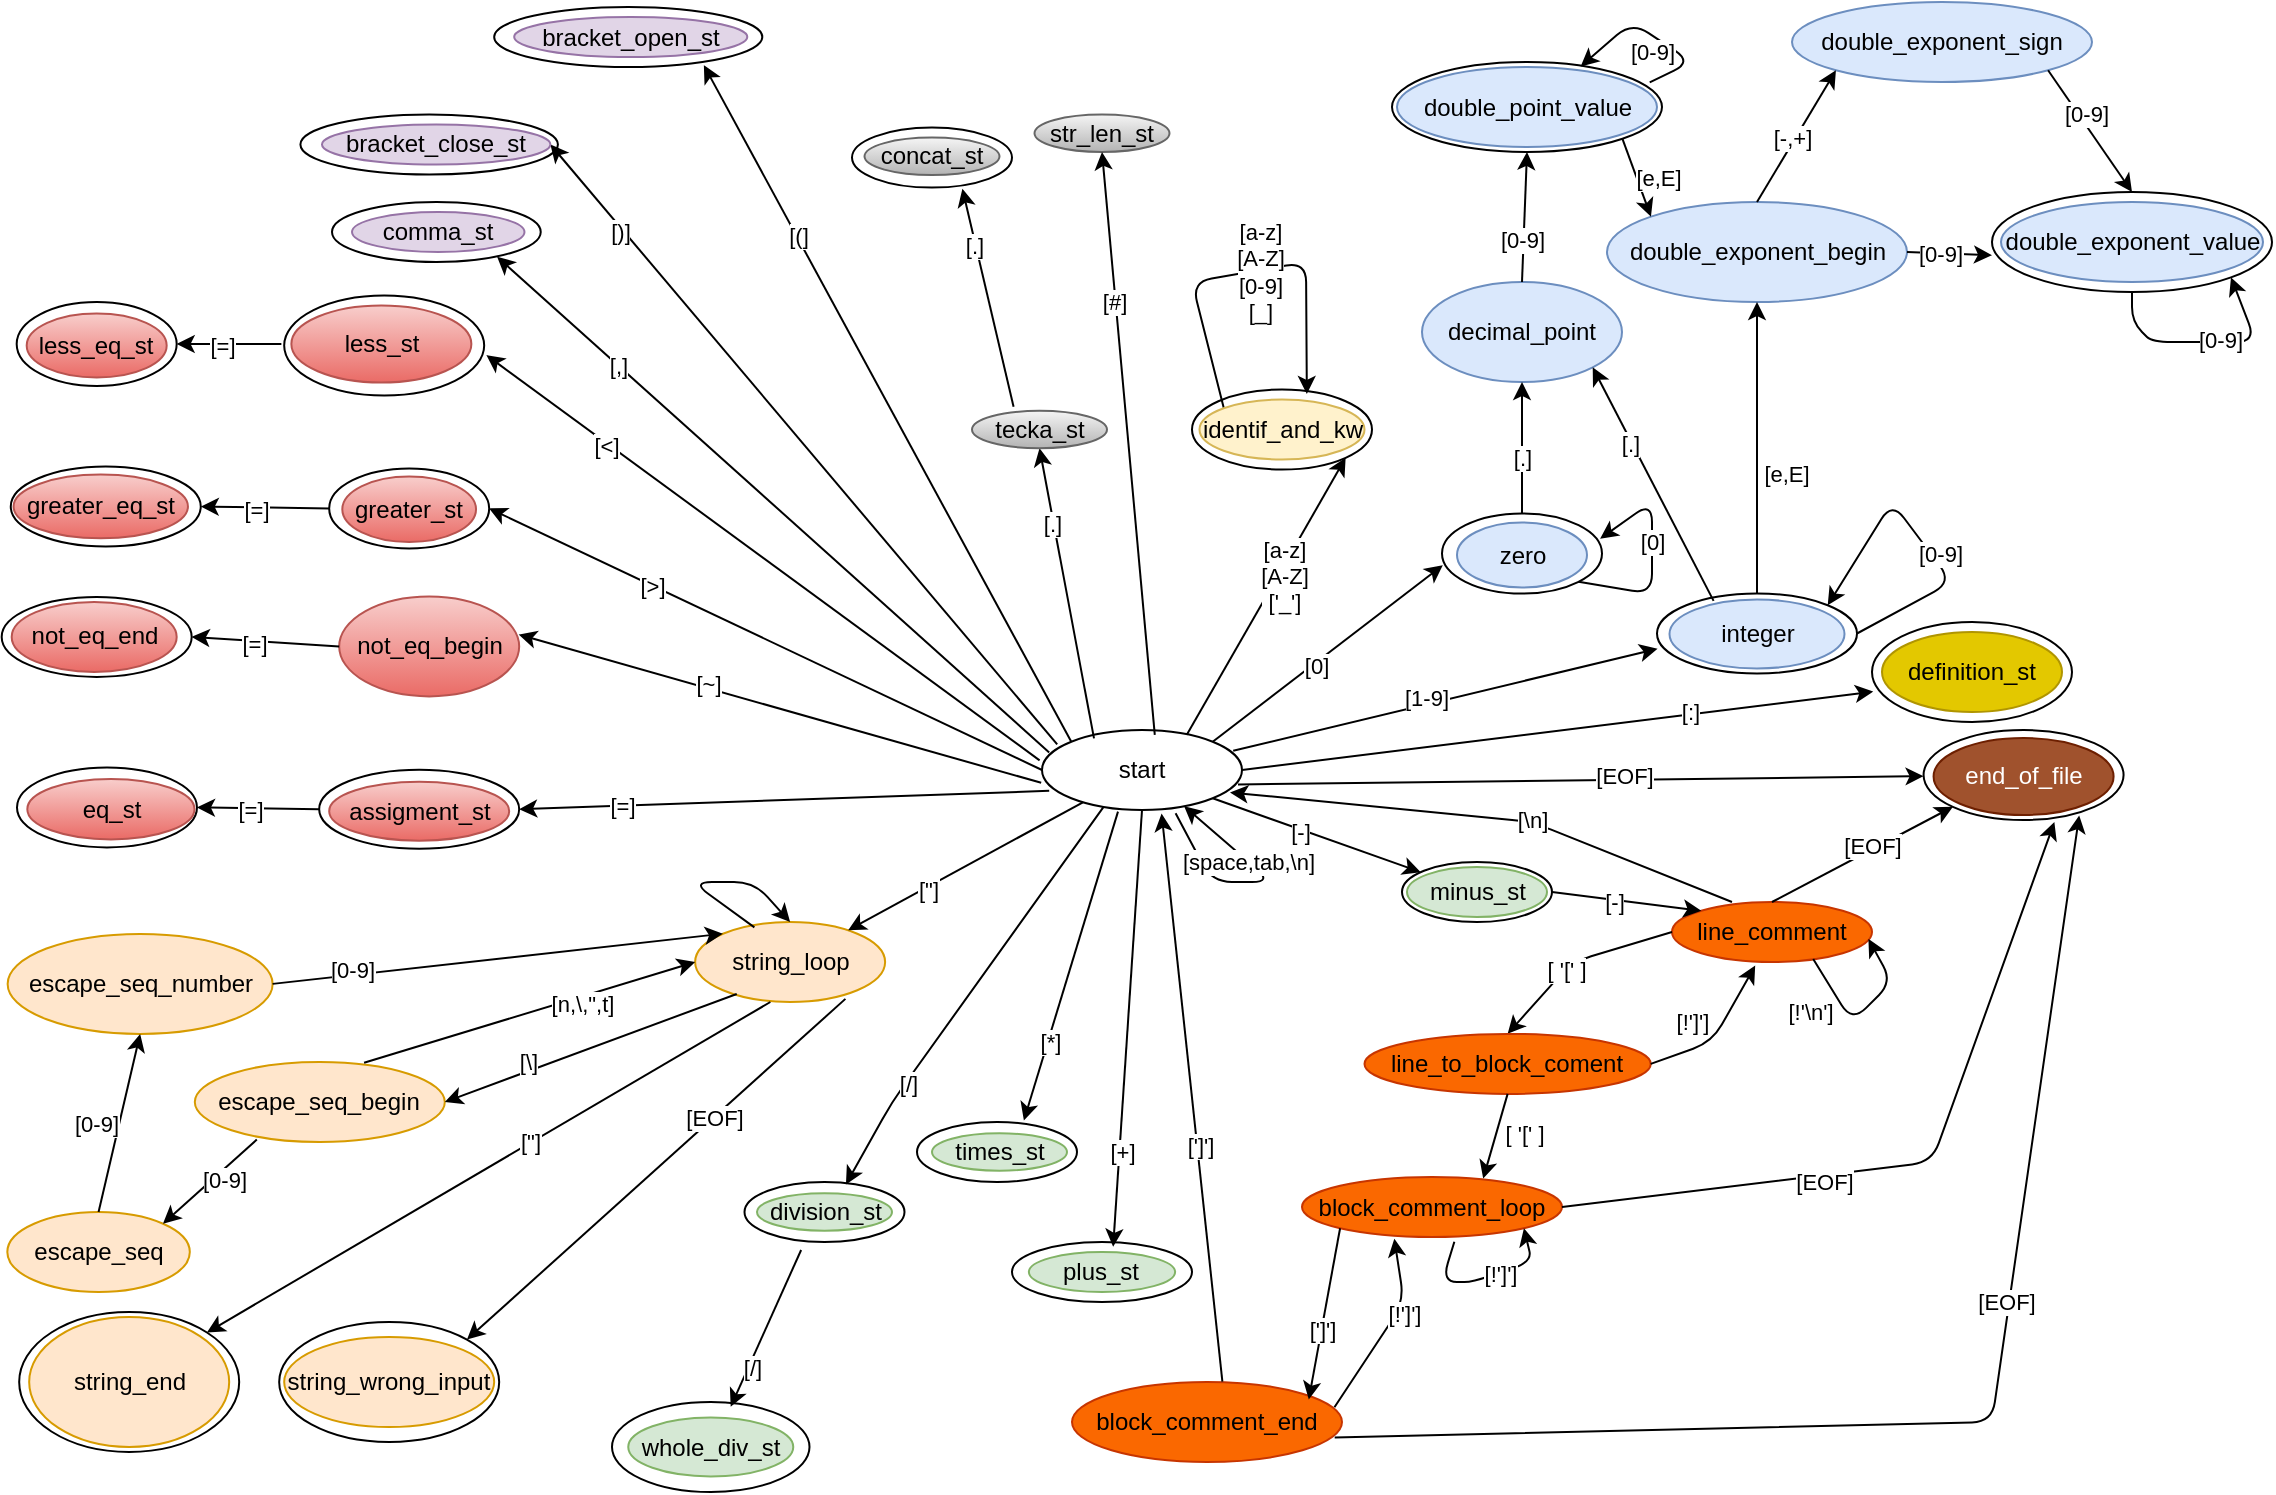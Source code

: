 <mxfile version="15.6.2" type="device"><diagram id="RPbmxKdhfIrO4Oithkvm" name="Page-1"><mxGraphModel dx="1051" dy="478" grid="1" gridSize="10" guides="1" tooltips="1" connect="1" arrows="1" fold="1" page="1" pageScale="1" pageWidth="1169" pageHeight="827" math="0" shadow="0"><root><mxCell id="0"/><mxCell id="1" parent="0"/><mxCell id="i9ifD3_vgD_pIDBoAaaE-1" value="&lt;div&gt;start&lt;/div&gt;" style="ellipse;whiteSpace=wrap;html=1;fontColor=#000000;" parent="1" vertex="1"><mxGeometry x="535" y="394" width="100" height="40" as="geometry"/></mxCell><mxCell id="i9ifD3_vgD_pIDBoAaaE-2" value="int64" style="ellipse;whiteSpace=wrap;html=1;" parent="1" vertex="1"><mxGeometry x="842.5" y="325.75" width="100" height="40" as="geometry"/></mxCell><mxCell id="i9ifD3_vgD_pIDBoAaaE-3" value="" style="endArrow=classic;html=1;entryX=0.003;entryY=0.691;entryDx=0;entryDy=0;exitX=0.956;exitY=0.26;exitDx=0;exitDy=0;exitPerimeter=0;entryPerimeter=0;" parent="1" source="i9ifD3_vgD_pIDBoAaaE-1" target="i9ifD3_vgD_pIDBoAaaE-2" edge="1"><mxGeometry width="50" height="50" relative="1" as="geometry"><mxPoint x="490" y="480" as="sourcePoint"/><mxPoint x="540" y="430" as="targetPoint"/></mxGeometry></mxCell><mxCell id="i9ifD3_vgD_pIDBoAaaE-4" value="[1-9]" style="edgeLabel;html=1;align=center;verticalAlign=middle;resizable=0;points=[];fontColor=#000000;" parent="i9ifD3_vgD_pIDBoAaaE-3" vertex="1" connectable="0"><mxGeometry x="-0.152" relative="1" as="geometry"><mxPoint x="6.2" y="-4.8" as="offset"/></mxGeometry></mxCell><mxCell id="i9ifD3_vgD_pIDBoAaaE-5" value="zero" style="ellipse;whiteSpace=wrap;html=1;" parent="1" vertex="1"><mxGeometry x="735" y="285.75" width="80" height="40" as="geometry"/></mxCell><mxCell id="i9ifD3_vgD_pIDBoAaaE-6" value="" style="endArrow=classic;html=1;entryX=0.005;entryY=0.646;entryDx=0;entryDy=0;exitX=1;exitY=0;exitDx=0;exitDy=0;entryPerimeter=0;" parent="1" source="i9ifD3_vgD_pIDBoAaaE-1" target="i9ifD3_vgD_pIDBoAaaE-5" edge="1"><mxGeometry width="50" height="50" relative="1" as="geometry"><mxPoint x="620" y="400" as="sourcePoint"/><mxPoint x="720" y="330" as="targetPoint"/></mxGeometry></mxCell><mxCell id="i9ifD3_vgD_pIDBoAaaE-7" value="[0]" style="edgeLabel;html=1;align=center;verticalAlign=middle;resizable=0;points=[];fontColor=#000000;" parent="i9ifD3_vgD_pIDBoAaaE-6" vertex="1" connectable="0"><mxGeometry x="-0.126" y="-1" relative="1" as="geometry"><mxPoint as="offset"/></mxGeometry></mxCell><mxCell id="i9ifD3_vgD_pIDBoAaaE-11" value="" style="endArrow=classic;html=1;exitX=0.668;exitY=1.04;exitDx=0;exitDy=0;fontColor=#000000;exitPerimeter=0;" parent="1" source="i9ifD3_vgD_pIDBoAaaE-1" target="i9ifD3_vgD_pIDBoAaaE-1" edge="1"><mxGeometry width="50" height="50" relative="1" as="geometry"><mxPoint x="570" y="506" as="sourcePoint"/><mxPoint x="630" y="440" as="targetPoint"/><Array as="points"><mxPoint x="620" y="470"/><mxPoint x="650" y="470"/></Array></mxGeometry></mxCell><mxCell id="i9ifD3_vgD_pIDBoAaaE-12" value="[space,tab,&lt;font&gt;\n&lt;/font&gt;]" style="edgeLabel;html=1;align=center;verticalAlign=middle;resizable=0;points=[];fontColor=#000000;" parent="i9ifD3_vgD_pIDBoAaaE-11" vertex="1" connectable="0"><mxGeometry x="-0.118" relative="1" as="geometry"><mxPoint x="1" y="-10" as="offset"/></mxGeometry></mxCell><mxCell id="i9ifD3_vgD_pIDBoAaaE-13" value="" style="endArrow=classic;html=1;exitX=1;exitY=1;exitDx=0;exitDy=0;fillColor=#dae8fc;strokeColor=#000000;fontColor=#000000;" parent="1" source="i9ifD3_vgD_pIDBoAaaE-1" target="i9ifD3_vgD_pIDBoAaaE-14" edge="1"><mxGeometry width="50" height="50" relative="1" as="geometry"><mxPoint x="670" y="470" as="sourcePoint"/><mxPoint x="570" y="520" as="targetPoint"/></mxGeometry></mxCell><mxCell id="i9ifD3_vgD_pIDBoAaaE-15" value="[&lt;font&gt;-&lt;/font&gt;]" style="edgeLabel;html=1;align=center;verticalAlign=middle;resizable=0;points=[];fontColor=#000000;" parent="i9ifD3_vgD_pIDBoAaaE-13" vertex="1" connectable="0"><mxGeometry x="-0.165" y="-1" relative="1" as="geometry"><mxPoint as="offset"/></mxGeometry></mxCell><mxCell id="i9ifD3_vgD_pIDBoAaaE-14" value="slash" style="ellipse;whiteSpace=wrap;html=1;fontColor=#000000;" parent="1" vertex="1"><mxGeometry x="715" y="460" width="75" height="30" as="geometry"/></mxCell><mxCell id="i9ifD3_vgD_pIDBoAaaE-16" value="" style="endArrow=classic;html=1;fontColor=#000000;exitX=0.98;exitY=0.68;exitDx=0;exitDy=0;exitPerimeter=0;" parent="1" source="i9ifD3_vgD_pIDBoAaaE-1" target="i9ifD3_vgD_pIDBoAaaE-36" edge="1"><mxGeometry width="50" height="50" relative="1" as="geometry"><mxPoint x="680" y="417" as="sourcePoint"/><mxPoint x="880" y="450" as="targetPoint"/></mxGeometry></mxCell><mxCell id="i9ifD3_vgD_pIDBoAaaE-88" value="[EOF]" style="edgeLabel;html=1;align=center;verticalAlign=middle;resizable=0;points=[];fontColor=#000000;" parent="i9ifD3_vgD_pIDBoAaaE-16" vertex="1" connectable="0"><mxGeometry x="0.126" y="2" relative="1" as="geometry"><mxPoint as="offset"/></mxGeometry></mxCell><mxCell id="i9ifD3_vgD_pIDBoAaaE-18" value="" style="endArrow=classic;html=1;entryX=1;entryY=1;entryDx=0;entryDy=0;exitX=0.724;exitY=0.06;exitDx=0;exitDy=0;exitPerimeter=0;" parent="1" source="i9ifD3_vgD_pIDBoAaaE-1" target="i9ifD3_vgD_pIDBoAaaE-20" edge="1"><mxGeometry width="50" height="50" relative="1" as="geometry"><mxPoint x="600" y="390" as="sourcePoint"/><mxPoint x="460" y="300" as="targetPoint"/></mxGeometry></mxCell><mxCell id="i9ifD3_vgD_pIDBoAaaE-19" value="&lt;div&gt;[a-z]&lt;/div&gt;&lt;div&gt;[A-Z]&lt;/div&gt;&lt;div&gt;['_']&lt;br&gt;&lt;/div&gt;" style="edgeLabel;html=1;align=center;verticalAlign=middle;resizable=0;points=[];fontColor=#000000;" parent="i9ifD3_vgD_pIDBoAaaE-18" vertex="1" connectable="0"><mxGeometry x="0.171" y="-2" relative="1" as="geometry"><mxPoint as="offset"/></mxGeometry></mxCell><mxCell id="i9ifD3_vgD_pIDBoAaaE-20" value="identif_and_kw" style="ellipse;whiteSpace=wrap;html=1;" parent="1" vertex="1"><mxGeometry x="610" y="223.76" width="90" height="40" as="geometry"/></mxCell><mxCell id="i9ifD3_vgD_pIDBoAaaE-23" value="bracket_open_st" style="ellipse;whiteSpace=wrap;html=1;" parent="1" vertex="1"><mxGeometry x="261.09" y="32.5" width="134.06" height="30" as="geometry"/></mxCell><mxCell id="i9ifD3_vgD_pIDBoAaaE-24" value="bracket_close_st" style="ellipse;whiteSpace=wrap;html=1;" parent="1" vertex="1"><mxGeometry x="164.21" y="86.25" width="128.75" height="30" as="geometry"/></mxCell><mxCell id="i9ifD3_vgD_pIDBoAaaE-26" value="comma_st" style="ellipse;whiteSpace=wrap;html=1;" parent="1" vertex="1"><mxGeometry x="180" y="130" width="104.37" height="30" as="geometry"/></mxCell><mxCell id="i9ifD3_vgD_pIDBoAaaE-27" value="times_st" style="ellipse;whiteSpace=wrap;html=1;" parent="1" vertex="1"><mxGeometry x="472.5" y="590" width="80" height="30" as="geometry"/></mxCell><mxCell id="i9ifD3_vgD_pIDBoAaaE-28" value="plus_st" style="ellipse;whiteSpace=wrap;html=1;" parent="1" vertex="1"><mxGeometry x="520" y="650" width="90" height="30" as="geometry"/></mxCell><mxCell id="i9ifD3_vgD_pIDBoAaaE-31" value="less_st" style="ellipse;whiteSpace=wrap;html=1;" parent="1" vertex="1"><mxGeometry x="156.09" y="176.75" width="100" height="50" as="geometry"/></mxCell><mxCell id="i9ifD3_vgD_pIDBoAaaE-32" value="greater_st" style="ellipse;whiteSpace=wrap;html=1;fontColor=#000000;" parent="1" vertex="1"><mxGeometry x="178.59" y="263.19" width="80" height="40" as="geometry"/></mxCell><mxCell id="i9ifD3_vgD_pIDBoAaaE-33" value="assigment_st" style="ellipse;whiteSpace=wrap;html=1;fontColor=#000000;" parent="1" vertex="1"><mxGeometry x="173.59" y="413.82" width="100" height="39.5" as="geometry"/></mxCell><mxCell id="i9ifD3_vgD_pIDBoAaaE-34" value="not_eq_begin" style="ellipse;whiteSpace=wrap;html=1;fillColor=#f8cecc;gradientColor=#ea6b66;strokeColor=#b85450;" parent="1" vertex="1"><mxGeometry x="183.59" y="327.19" width="90" height="50" as="geometry"/></mxCell><mxCell id="i9ifD3_vgD_pIDBoAaaE-35" value="string_loop" style="ellipse;whiteSpace=wrap;html=1;fillColor=#ffe6cc;strokeColor=#d79b00;" parent="1" vertex="1"><mxGeometry x="361.56" y="490" width="95" height="40" as="geometry"/></mxCell><mxCell id="i9ifD3_vgD_pIDBoAaaE-36" value="end_of_file" style="ellipse;whiteSpace=wrap;html=1;fontColor=#000000;" parent="1" vertex="1"><mxGeometry x="975.79" y="394" width="100" height="45" as="geometry"/></mxCell><mxCell id="i9ifD3_vgD_pIDBoAaaE-42" value="" style="endArrow=classic;html=1;exitX=1;exitY=0.5;exitDx=0;exitDy=0;entryX=1;entryY=0;entryDx=0;entryDy=0;" parent="1" source="i9ifD3_vgD_pIDBoAaaE-2" target="i9ifD3_vgD_pIDBoAaaE-2" edge="1"><mxGeometry width="50" height="50" relative="1" as="geometry"><mxPoint x="910" y="170" as="sourcePoint"/><mxPoint x="820" y="160" as="targetPoint"/><Array as="points"><mxPoint x="990" y="320"/><mxPoint x="960" y="280"/></Array></mxGeometry></mxCell><mxCell id="i9ifD3_vgD_pIDBoAaaE-47" value="[0-9]" style="edgeLabel;html=1;align=center;verticalAlign=middle;resizable=0;points=[];" parent="i9ifD3_vgD_pIDBoAaaE-42" vertex="1" connectable="0"><mxGeometry x="0.258" y="-2" relative="1" as="geometry"><mxPoint x="22" y="27" as="offset"/></mxGeometry></mxCell><mxCell id="i9ifD3_vgD_pIDBoAaaE-48" value="decimal_point" style="ellipse;whiteSpace=wrap;html=1;fillColor=#dae8fc;strokeColor=#6c8ebf;" parent="1" vertex="1"><mxGeometry x="725" y="170" width="100" height="50" as="geometry"/></mxCell><mxCell id="i9ifD3_vgD_pIDBoAaaE-49" value="" style="endArrow=classic;html=1;exitX=0.283;exitY=0.092;exitDx=0;exitDy=0;exitPerimeter=0;entryX=1;entryY=1;entryDx=0;entryDy=0;" parent="1" source="i9ifD3_vgD_pIDBoAaaE-2" target="i9ifD3_vgD_pIDBoAaaE-48" edge="1"><mxGeometry width="50" height="50" relative="1" as="geometry"><mxPoint x="810" y="170" as="sourcePoint"/><mxPoint x="860" y="120" as="targetPoint"/></mxGeometry></mxCell><mxCell id="i9ifD3_vgD_pIDBoAaaE-50" value="[.]" style="edgeLabel;html=1;align=center;verticalAlign=middle;resizable=0;points=[];" parent="i9ifD3_vgD_pIDBoAaaE-49" vertex="1" connectable="0"><mxGeometry x="0.358" y="1" relative="1" as="geometry"><mxPoint as="offset"/></mxGeometry></mxCell><mxCell id="i9ifD3_vgD_pIDBoAaaE-51" value="double_exponent_begin" style="ellipse;whiteSpace=wrap;html=1;fillColor=#dae8fc;strokeColor=#6c8ebf;" parent="1" vertex="1"><mxGeometry x="817.5" y="130" width="150" height="50" as="geometry"/></mxCell><mxCell id="i9ifD3_vgD_pIDBoAaaE-52" value="" style="endArrow=classic;html=1;exitX=0.5;exitY=0;exitDx=0;exitDy=0;entryX=0.5;entryY=1;entryDx=0;entryDy=0;" parent="1" source="i9ifD3_vgD_pIDBoAaaE-2" target="i9ifD3_vgD_pIDBoAaaE-51" edge="1"><mxGeometry width="50" height="50" relative="1" as="geometry"><mxPoint x="800" y="200" as="sourcePoint"/><mxPoint x="850" y="150" as="targetPoint"/></mxGeometry></mxCell><mxCell id="i9ifD3_vgD_pIDBoAaaE-53" value="[e,E]" style="edgeLabel;html=1;align=center;verticalAlign=middle;resizable=0;points=[];" parent="i9ifD3_vgD_pIDBoAaaE-52" vertex="1" connectable="0"><mxGeometry x="-0.411" relative="1" as="geometry"><mxPoint x="14.66" y="-17.18" as="offset"/></mxGeometry></mxCell><mxCell id="i9ifD3_vgD_pIDBoAaaE-54" value="" style="endArrow=classic;html=1;entryX=0.5;entryY=1;entryDx=0;entryDy=0;" parent="1" source="i9ifD3_vgD_pIDBoAaaE-5" target="i9ifD3_vgD_pIDBoAaaE-48" edge="1"><mxGeometry width="50" height="50" relative="1" as="geometry"><mxPoint x="470" y="170" as="sourcePoint"/><mxPoint x="520" y="120" as="targetPoint"/></mxGeometry></mxCell><mxCell id="i9ifD3_vgD_pIDBoAaaE-55" value="[.]" style="edgeLabel;html=1;align=center;verticalAlign=middle;resizable=0;points=[];" parent="i9ifD3_vgD_pIDBoAaaE-54" vertex="1" connectable="0"><mxGeometry x="-0.398" relative="1" as="geometry"><mxPoint y="-7.67" as="offset"/></mxGeometry></mxCell><mxCell id="i9ifD3_vgD_pIDBoAaaE-58" value="double_point_value" style="ellipse;whiteSpace=wrap;html=1;" parent="1" vertex="1"><mxGeometry x="710" y="60" width="135" height="45" as="geometry"/></mxCell><mxCell id="i9ifD3_vgD_pIDBoAaaE-63" value="" style="endArrow=classic;html=1;exitX=0.5;exitY=0;exitDx=0;exitDy=0;entryX=0.5;entryY=1;entryDx=0;entryDy=0;" parent="1" source="i9ifD3_vgD_pIDBoAaaE-48" target="i9ifD3_vgD_pIDBoAaaE-58" edge="1"><mxGeometry width="50" height="50" relative="1" as="geometry"><mxPoint x="640" y="130" as="sourcePoint"/><mxPoint x="690" y="80" as="targetPoint"/></mxGeometry></mxCell><mxCell id="i9ifD3_vgD_pIDBoAaaE-64" value="[0-9]" style="edgeLabel;html=1;align=center;verticalAlign=middle;resizable=0;points=[];" parent="i9ifD3_vgD_pIDBoAaaE-63" vertex="1" connectable="0"><mxGeometry x="-0.341" y="1" relative="1" as="geometry"><mxPoint as="offset"/></mxGeometry></mxCell><mxCell id="i9ifD3_vgD_pIDBoAaaE-65" value="" style="endArrow=classic;html=1;exitX=0.972;exitY=0.193;exitDx=0;exitDy=0;entryX=0.699;entryY=0.049;entryDx=0;entryDy=0;entryPerimeter=0;exitPerimeter=0;" parent="1" edge="1" target="i9ifD3_vgD_pIDBoAaaE-58" source="htaO347TbaBlx8kQy7Ou-47"><mxGeometry width="50" height="50" relative="1" as="geometry"><mxPoint x="844.64" y="85" as="sourcePoint"/><mxPoint x="829.995" y="70.858" as="targetPoint"/><Array as="points"><mxPoint x="860" y="60"/><mxPoint x="830" y="40"/></Array></mxGeometry></mxCell><mxCell id="i9ifD3_vgD_pIDBoAaaE-66" value="[0-9]" style="edgeLabel;html=1;align=center;verticalAlign=middle;resizable=0;points=[];" parent="i9ifD3_vgD_pIDBoAaaE-65" vertex="1" connectable="0"><mxGeometry x="0.258" y="-2" relative="1" as="geometry"><mxPoint x="8" y="16" as="offset"/></mxGeometry></mxCell><mxCell id="i9ifD3_vgD_pIDBoAaaE-67" value="" style="endArrow=classic;html=1;exitX=1;exitY=1;exitDx=0;exitDy=0;entryX=0;entryY=0;entryDx=0;entryDy=0;" parent="1" source="i9ifD3_vgD_pIDBoAaaE-58" target="i9ifD3_vgD_pIDBoAaaE-51" edge="1"><mxGeometry width="50" height="50" relative="1" as="geometry"><mxPoint x="800" y="117.32" as="sourcePoint"/><mxPoint x="861.967" y="49.998" as="targetPoint"/></mxGeometry></mxCell><mxCell id="i9ifD3_vgD_pIDBoAaaE-68" value="[e,E]" style="edgeLabel;html=1;align=center;verticalAlign=middle;resizable=0;points=[];" parent="i9ifD3_vgD_pIDBoAaaE-67" vertex="1" connectable="0"><mxGeometry x="-0.411" relative="1" as="geometry"><mxPoint x="13.4" y="8.14" as="offset"/></mxGeometry></mxCell><mxCell id="i9ifD3_vgD_pIDBoAaaE-69" value="double_exponent_sign" style="ellipse;whiteSpace=wrap;html=1;fillColor=#dae8fc;strokeColor=#6c8ebf;" parent="1" vertex="1"><mxGeometry x="910" y="30" width="150" height="40" as="geometry"/></mxCell><mxCell id="i9ifD3_vgD_pIDBoAaaE-70" value="" style="endArrow=classic;html=1;exitX=0.5;exitY=0;exitDx=0;exitDy=0;entryX=0;entryY=1;entryDx=0;entryDy=0;" parent="1" source="i9ifD3_vgD_pIDBoAaaE-51" target="i9ifD3_vgD_pIDBoAaaE-69" edge="1"><mxGeometry width="50" height="50" relative="1" as="geometry"><mxPoint x="980" y="150" as="sourcePoint"/><mxPoint x="1030" y="100" as="targetPoint"/></mxGeometry></mxCell><mxCell id="i9ifD3_vgD_pIDBoAaaE-72" value="[-,+]" style="edgeLabel;html=1;align=center;verticalAlign=middle;resizable=0;points=[];" parent="i9ifD3_vgD_pIDBoAaaE-70" vertex="1" connectable="0"><mxGeometry x="-0.476" relative="1" as="geometry"><mxPoint x="6.72" y="-15.53" as="offset"/></mxGeometry></mxCell><mxCell id="i9ifD3_vgD_pIDBoAaaE-73" value="double_exponent_value" style="ellipse;whiteSpace=wrap;html=1;" parent="1" vertex="1"><mxGeometry x="1010" y="125" width="140" height="50" as="geometry"/></mxCell><mxCell id="i9ifD3_vgD_pIDBoAaaE-74" value="" style="endArrow=classic;html=1;exitX=1;exitY=0.5;exitDx=0;exitDy=0;entryX=0;entryY=0.632;entryDx=0;entryDy=0;entryPerimeter=0;" parent="1" source="i9ifD3_vgD_pIDBoAaaE-51" target="i9ifD3_vgD_pIDBoAaaE-73" edge="1"><mxGeometry width="50" height="50" relative="1" as="geometry"><mxPoint x="960" y="230" as="sourcePoint"/><mxPoint x="1010" y="180" as="targetPoint"/></mxGeometry></mxCell><mxCell id="i9ifD3_vgD_pIDBoAaaE-75" value="[0-9]" style="edgeLabel;html=1;align=center;verticalAlign=middle;resizable=0;points=[];" parent="i9ifD3_vgD_pIDBoAaaE-74" vertex="1" connectable="0"><mxGeometry x="-0.584" y="3" relative="1" as="geometry"><mxPoint x="7.62" y="3.48" as="offset"/></mxGeometry></mxCell><mxCell id="i9ifD3_vgD_pIDBoAaaE-76" value="" style="endArrow=classic;html=1;entryX=0.5;entryY=0;entryDx=0;entryDy=0;exitX=1;exitY=1;exitDx=0;exitDy=0;" parent="1" source="i9ifD3_vgD_pIDBoAaaE-69" edge="1" target="i9ifD3_vgD_pIDBoAaaE-73"><mxGeometry width="50" height="50" relative="1" as="geometry"><mxPoint x="1021.997" y="65.001" as="sourcePoint"/><mxPoint x="1072" y="100" as="targetPoint"/><Array as="points"/></mxGeometry></mxCell><mxCell id="i9ifD3_vgD_pIDBoAaaE-77" value="[0-9]" style="edgeLabel;html=1;align=center;verticalAlign=middle;resizable=0;points=[];" parent="i9ifD3_vgD_pIDBoAaaE-76" vertex="1" connectable="0"><mxGeometry x="-0.584" y="3" relative="1" as="geometry"><mxPoint x="7.62" y="10.29" as="offset"/></mxGeometry></mxCell><mxCell id="i9ifD3_vgD_pIDBoAaaE-78" value="" style="endArrow=classic;html=1;exitX=0.5;exitY=1;exitDx=0;exitDy=0;entryX=1;entryY=1;entryDx=0;entryDy=0;" parent="1" source="i9ifD3_vgD_pIDBoAaaE-73" target="i9ifD3_vgD_pIDBoAaaE-73" edge="1"><mxGeometry width="50" height="50" relative="1" as="geometry"><mxPoint x="1090" y="210" as="sourcePoint"/><mxPoint x="1075.355" y="195.858" as="targetPoint"/><Array as="points"><mxPoint x="1080" y="190"/><mxPoint x="1090" y="200"/><mxPoint x="1142" y="200"/></Array></mxGeometry></mxCell><mxCell id="i9ifD3_vgD_pIDBoAaaE-79" value="[0-9]" style="edgeLabel;html=1;align=center;verticalAlign=middle;resizable=0;points=[];" parent="i9ifD3_vgD_pIDBoAaaE-78" vertex="1" connectable="0"><mxGeometry x="0.258" y="-2" relative="1" as="geometry"><mxPoint x="-9.86" y="-2.97" as="offset"/></mxGeometry></mxCell><mxCell id="i9ifD3_vgD_pIDBoAaaE-80" value="line_comment" style="ellipse;whiteSpace=wrap;html=1;fillColor=#fa6800;strokeColor=#C73500;fontColor=#000000;" parent="1" vertex="1"><mxGeometry x="850" y="480" width="100" height="30" as="geometry"/></mxCell><mxCell id="i9ifD3_vgD_pIDBoAaaE-81" value="" style="endArrow=classic;html=1;exitX=1;exitY=0.5;exitDx=0;exitDy=0;entryX=0;entryY=0;entryDx=0;entryDy=0;fontColor=#000000;" parent="1" source="i9ifD3_vgD_pIDBoAaaE-14" target="i9ifD3_vgD_pIDBoAaaE-80" edge="1"><mxGeometry width="50" height="50" relative="1" as="geometry"><mxPoint x="785" y="480" as="sourcePoint"/><mxPoint x="882.248" y="527.382" as="targetPoint"/></mxGeometry></mxCell><mxCell id="i9ifD3_vgD_pIDBoAaaE-82" value="&lt;div&gt;[&lt;font&gt;-&lt;/font&gt;]&lt;/div&gt;" style="edgeLabel;html=1;align=center;verticalAlign=middle;resizable=0;points=[];fontColor=#000000;" parent="i9ifD3_vgD_pIDBoAaaE-81" vertex="1" connectable="0"><mxGeometry x="-0.165" y="-1" relative="1" as="geometry"><mxPoint as="offset"/></mxGeometry></mxCell><mxCell id="i9ifD3_vgD_pIDBoAaaE-85" value="block_comment_loop" style="ellipse;whiteSpace=wrap;html=1;fontColor=#000000;fillColor=#fa6800;strokeColor=#C73500;" parent="1" vertex="1"><mxGeometry x="665" y="617.5" width="130" height="30" as="geometry"/></mxCell><mxCell id="i9ifD3_vgD_pIDBoAaaE-89" value="" style="endArrow=classic;html=1;exitX=0.5;exitY=0;exitDx=0;exitDy=0;entryX=0;entryY=1;entryDx=0;entryDy=0;fontColor=#000000;" parent="1" source="i9ifD3_vgD_pIDBoAaaE-80" target="i9ifD3_vgD_pIDBoAaaE-36" edge="1"><mxGeometry width="50" height="50" relative="1" as="geometry"><mxPoint x="715" y="450" as="sourcePoint"/><mxPoint x="1000.0" y="450" as="targetPoint"/></mxGeometry></mxCell><mxCell id="i9ifD3_vgD_pIDBoAaaE-90" value="[EOF]" style="edgeLabel;html=1;align=center;verticalAlign=middle;resizable=0;points=[];fontColor=#000000;" parent="i9ifD3_vgD_pIDBoAaaE-89" vertex="1" connectable="0"><mxGeometry x="0.126" y="2" relative="1" as="geometry"><mxPoint as="offset"/></mxGeometry></mxCell><mxCell id="i9ifD3_vgD_pIDBoAaaE-91" value="" style="endArrow=classic;html=1;exitX=0.706;exitY=0.949;exitDx=0;exitDy=0;exitPerimeter=0;entryX=0.982;entryY=0.616;entryDx=0;entryDy=0;entryPerimeter=0;fontColor=#000000;" parent="1" source="i9ifD3_vgD_pIDBoAaaE-80" target="i9ifD3_vgD_pIDBoAaaE-80" edge="1"><mxGeometry width="50" height="50" relative="1" as="geometry"><mxPoint x="945" y="580" as="sourcePoint"/><mxPoint x="995" y="530" as="targetPoint"/><Array as="points"><mxPoint x="940" y="540"/><mxPoint x="960" y="520"/></Array></mxGeometry></mxCell><mxCell id="i9ifD3_vgD_pIDBoAaaE-92" value="block_comment_end" style="ellipse;whiteSpace=wrap;html=1;fontColor=#000000;fillColor=#fa6800;strokeColor=#C73500;" parent="1" vertex="1"><mxGeometry x="550" y="720" width="135" height="40" as="geometry"/></mxCell><mxCell id="i9ifD3_vgD_pIDBoAaaE-93" value="" style="endArrow=classic;html=1;exitX=0;exitY=1;exitDx=0;exitDy=0;entryX=0.877;entryY=0.218;entryDx=0;entryDy=0;entryPerimeter=0;fontColor=#000000;" parent="1" source="i9ifD3_vgD_pIDBoAaaE-85" target="i9ifD3_vgD_pIDBoAaaE-92" edge="1"><mxGeometry width="50" height="50" relative="1" as="geometry"><mxPoint x="745" y="710" as="sourcePoint"/><mxPoint x="795" y="660" as="targetPoint"/></mxGeometry></mxCell><mxCell id="i9ifD3_vgD_pIDBoAaaE-94" value="[&lt;font&gt;&lt;font&gt;']'&lt;/font&gt;&lt;/font&gt;]" style="edgeLabel;html=1;align=center;verticalAlign=middle;resizable=0;points=[];fontColor=#000000;" parent="i9ifD3_vgD_pIDBoAaaE-93" vertex="1" connectable="0"><mxGeometry x="0.173" relative="1" as="geometry"><mxPoint as="offset"/></mxGeometry></mxCell><mxCell id="i9ifD3_vgD_pIDBoAaaE-95" value="" style="endArrow=classic;html=1;exitX=1;exitY=0.5;exitDx=0;exitDy=0;entryX=0.654;entryY=1.023;entryDx=0;entryDy=0;entryPerimeter=0;fontColor=#000000;" parent="1" source="i9ifD3_vgD_pIDBoAaaE-85" target="i9ifD3_vgD_pIDBoAaaE-36" edge="1"><mxGeometry width="50" height="50" relative="1" as="geometry"><mxPoint x="800" y="570" as="sourcePoint"/><mxPoint x="1080" y="590" as="targetPoint"/><Array as="points"><mxPoint x="980" y="610"/></Array></mxGeometry></mxCell><mxCell id="i9ifD3_vgD_pIDBoAaaE-96" value="[EOF]" style="edgeLabel;html=1;align=center;verticalAlign=middle;resizable=0;points=[];fontColor=#000000;" parent="i9ifD3_vgD_pIDBoAaaE-95" vertex="1" connectable="0"><mxGeometry x="-0.245" y="1" relative="1" as="geometry"><mxPoint x="-6.48" y="5.22" as="offset"/></mxGeometry></mxCell><mxCell id="i9ifD3_vgD_pIDBoAaaE-102" value="" style="endArrow=classic;html=1;entryX=0.355;entryY=1.029;entryDx=0;entryDy=0;entryPerimeter=0;exitX=0.972;exitY=0.315;exitDx=0;exitDy=0;fontColor=#000000;exitPerimeter=0;" parent="1" source="i9ifD3_vgD_pIDBoAaaE-92" target="i9ifD3_vgD_pIDBoAaaE-85" edge="1"><mxGeometry width="50" height="50" relative="1" as="geometry"><mxPoint x="650" y="680" as="sourcePoint"/><mxPoint x="700" y="630" as="targetPoint"/><Array as="points"><mxPoint x="716" y="680"/></Array></mxGeometry></mxCell><mxCell id="i9ifD3_vgD_pIDBoAaaE-103" value="" style="endArrow=classic;html=1;exitX=0.557;exitY=-0.005;exitDx=0;exitDy=0;entryX=0.598;entryY=1.045;entryDx=0;entryDy=0;exitPerimeter=0;fontColor=#000000;entryPerimeter=0;" parent="1" source="i9ifD3_vgD_pIDBoAaaE-92" target="i9ifD3_vgD_pIDBoAaaE-1" edge="1"><mxGeometry width="50" height="50" relative="1" as="geometry"><mxPoint x="370" y="536.31" as="sourcePoint"/><mxPoint x="467.248" y="583.692" as="targetPoint"/></mxGeometry></mxCell><mxCell id="i9ifD3_vgD_pIDBoAaaE-104" value="['&lt;font&gt;]'&lt;/font&gt;]" style="edgeLabel;html=1;align=center;verticalAlign=middle;resizable=0;points=[];fontColor=#000000;" parent="i9ifD3_vgD_pIDBoAaaE-103" vertex="1" connectable="0"><mxGeometry x="-0.165" y="-1" relative="1" as="geometry"><mxPoint as="offset"/></mxGeometry></mxCell><mxCell id="i9ifD3_vgD_pIDBoAaaE-106" value="" style="endArrow=classic;html=1;entryX=0.778;entryY=0.949;entryDx=0;entryDy=0;exitX=0.973;exitY=0.694;exitDx=0;exitDy=0;exitPerimeter=0;entryPerimeter=0;fontColor=#000000;" parent="1" source="i9ifD3_vgD_pIDBoAaaE-92" target="i9ifD3_vgD_pIDBoAaaE-36" edge="1"><mxGeometry width="50" height="50" relative="1" as="geometry"><mxPoint x="644.6" y="697.46" as="sourcePoint"/><mxPoint x="785.0" y="579.995" as="targetPoint"/><Array as="points"><mxPoint x="1010" y="740"/></Array></mxGeometry></mxCell><mxCell id="i9ifD3_vgD_pIDBoAaaE-117" value="" style="endArrow=classic;html=1;exitX=0.586;exitY=1.08;exitDx=0;exitDy=0;entryX=1;entryY=1;entryDx=0;entryDy=0;fontColor=#000000;exitPerimeter=0;" parent="1" source="i9ifD3_vgD_pIDBoAaaE-85" target="i9ifD3_vgD_pIDBoAaaE-85" edge="1"><mxGeometry width="50" height="50" relative="1" as="geometry"><mxPoint x="810" y="590" as="sourcePoint"/><mxPoint x="860" y="540" as="targetPoint"/><Array as="points"><mxPoint x="735" y="670"/><mxPoint x="750" y="670"/><mxPoint x="780" y="660"/></Array></mxGeometry></mxCell><mxCell id="TXjxCxeJVETubsD0Qb0j-1" value="" style="endArrow=classic;html=1;exitX=0;exitY=0;exitDx=0;exitDy=0;entryX=0.638;entryY=0.056;entryDx=0;entryDy=0;entryPerimeter=0;" parent="1" source="htaO347TbaBlx8kQy7Ou-52" target="i9ifD3_vgD_pIDBoAaaE-20" edge="1"><mxGeometry width="50" height="50" relative="1" as="geometry"><mxPoint x="302.825" y="372.998" as="sourcePoint"/><mxPoint x="560" y="200" as="targetPoint"/><Array as="points"><mxPoint x="610" y="170"/><mxPoint x="667" y="160"/></Array></mxGeometry></mxCell><mxCell id="TXjxCxeJVETubsD0Qb0j-2" value="&lt;div&gt;[a-z]&lt;/div&gt;&lt;div&gt;[A-Z]&lt;/div&gt;&lt;div&gt;[0-9]&lt;br&gt;&lt;/div&gt;&lt;div&gt;[_]&lt;br&gt;&lt;/div&gt;" style="edgeLabel;html=1;align=center;verticalAlign=middle;resizable=0;points=[];" parent="TXjxCxeJVETubsD0Qb0j-1" vertex="1" connectable="0"><mxGeometry x="0.171" y="-2" relative="1" as="geometry"><mxPoint x="-11" y="1" as="offset"/></mxGeometry></mxCell><mxCell id="TXjxCxeJVETubsD0Qb0j-6" value="" style="endArrow=classic;html=1;entryX=0.562;entryY=0.08;entryDx=0;entryDy=0;entryPerimeter=0;exitX=0.5;exitY=1;exitDx=0;exitDy=0;" parent="1" source="i9ifD3_vgD_pIDBoAaaE-1" target="i9ifD3_vgD_pIDBoAaaE-28" edge="1"><mxGeometry width="50" height="50" relative="1" as="geometry"><mxPoint x="580" y="470" as="sourcePoint"/><mxPoint x="600" y="303" as="targetPoint"/></mxGeometry></mxCell><mxCell id="TXjxCxeJVETubsD0Qb0j-7" value="[+]" style="edgeLabel;html=1;align=center;verticalAlign=middle;resizable=0;points=[];" parent="TXjxCxeJVETubsD0Qb0j-6" vertex="1" connectable="0"><mxGeometry x="0.563" y="1" relative="1" as="geometry"><mxPoint as="offset"/></mxGeometry></mxCell><mxCell id="TXjxCxeJVETubsD0Qb0j-8" value="" style="endArrow=classic;html=1;entryX=0.668;entryY=-0.027;entryDx=0;entryDy=0;exitX=0.38;exitY=1.02;exitDx=0;exitDy=0;exitPerimeter=0;entryPerimeter=0;" parent="1" source="i9ifD3_vgD_pIDBoAaaE-1" target="i9ifD3_vgD_pIDBoAaaE-27" edge="1"><mxGeometry width="50" height="50" relative="1" as="geometry"><mxPoint x="485" y="370" as="sourcePoint"/><mxPoint x="535" y="320" as="targetPoint"/><Array as="points"/></mxGeometry></mxCell><mxCell id="TXjxCxeJVETubsD0Qb0j-9" value="[*]" style="edgeLabel;html=1;align=center;verticalAlign=middle;resizable=0;points=[];" parent="TXjxCxeJVETubsD0Qb0j-8" vertex="1" connectable="0"><mxGeometry x="0.486" y="1" relative="1" as="geometry"><mxPoint as="offset"/></mxGeometry></mxCell><mxCell id="TXjxCxeJVETubsD0Qb0j-10" value="" style="endArrow=classic;html=1;entryX=0.791;entryY=0.913;entryDx=0;entryDy=0;exitX=0.036;exitY=0.28;exitDx=0;exitDy=0;exitPerimeter=0;entryPerimeter=0;" parent="1" source="i9ifD3_vgD_pIDBoAaaE-1" target="i9ifD3_vgD_pIDBoAaaE-26" edge="1"><mxGeometry width="50" height="50" relative="1" as="geometry"><mxPoint x="350" y="300" as="sourcePoint"/><mxPoint x="400" y="250" as="targetPoint"/></mxGeometry></mxCell><mxCell id="TXjxCxeJVETubsD0Qb0j-11" value="[,]" style="edgeLabel;html=1;align=center;verticalAlign=middle;resizable=0;points=[];" parent="TXjxCxeJVETubsD0Qb0j-10" vertex="1" connectable="0"><mxGeometry x="0.564" relative="1" as="geometry"><mxPoint as="offset"/></mxGeometry></mxCell><mxCell id="TXjxCxeJVETubsD0Qb0j-16" value="" style="endArrow=classic;html=1;exitX=0;exitY=0;exitDx=0;exitDy=0;entryX=0.782;entryY=0.97;entryDx=0;entryDy=0;entryPerimeter=0;" parent="1" source="i9ifD3_vgD_pIDBoAaaE-1" target="i9ifD3_vgD_pIDBoAaaE-23" edge="1"><mxGeometry width="50" height="50" relative="1" as="geometry"><mxPoint x="360" y="230" as="sourcePoint"/><mxPoint x="410" y="180" as="targetPoint"/></mxGeometry></mxCell><mxCell id="TXjxCxeJVETubsD0Qb0j-17" value="[(]" style="edgeLabel;html=1;align=center;verticalAlign=middle;resizable=0;points=[];" parent="TXjxCxeJVETubsD0Qb0j-16" vertex="1" connectable="0"><mxGeometry x="0.493" relative="1" as="geometry"><mxPoint as="offset"/></mxGeometry></mxCell><mxCell id="TXjxCxeJVETubsD0Qb0j-18" value="" style="endArrow=classic;html=1;exitX=0.076;exitY=0.18;exitDx=0;exitDy=0;entryX=1;entryY=0.5;entryDx=0;entryDy=0;exitPerimeter=0;" parent="1" edge="1" target="htaO347TbaBlx8kQy7Ou-56" source="i9ifD3_vgD_pIDBoAaaE-1"><mxGeometry width="50" height="50" relative="1" as="geometry"><mxPoint x="550.746" y="399.817" as="sourcePoint"/><mxPoint x="199.064" y="179.437" as="targetPoint"/></mxGeometry></mxCell><mxCell id="TXjxCxeJVETubsD0Qb0j-19" value="[)]" style="edgeLabel;html=1;align=center;verticalAlign=middle;resizable=0;points=[];" parent="TXjxCxeJVETubsD0Qb0j-18" vertex="1" connectable="0"><mxGeometry x="0.721" y="2" relative="1" as="geometry"><mxPoint x="1" as="offset"/></mxGeometry></mxCell><mxCell id="TXjxCxeJVETubsD0Qb0j-26" value="" style="endArrow=classic;html=1;fontColor=#000000;" parent="1" source="i9ifD3_vgD_pIDBoAaaE-1" target="i9ifD3_vgD_pIDBoAaaE-35" edge="1"><mxGeometry width="50" height="50" relative="1" as="geometry"><mxPoint x="360" y="500" as="sourcePoint"/><mxPoint x="410" y="450" as="targetPoint"/></mxGeometry></mxCell><mxCell id="TXjxCxeJVETubsD0Qb0j-27" value="[&quot;]" style="edgeLabel;html=1;align=center;verticalAlign=middle;resizable=0;points=[];fontColor=#000000;" parent="TXjxCxeJVETubsD0Qb0j-26" vertex="1" connectable="0"><mxGeometry x="0.323" y="1" relative="1" as="geometry"><mxPoint as="offset"/></mxGeometry></mxCell><mxCell id="TXjxCxeJVETubsD0Qb0j-29" value="" style="endArrow=classic;html=1;entryX=1.011;entryY=0.596;entryDx=0;entryDy=0;entryPerimeter=0;exitX=-0.012;exitY=0.38;exitDx=0;exitDy=0;exitPerimeter=0;" parent="1" source="i9ifD3_vgD_pIDBoAaaE-1" target="i9ifD3_vgD_pIDBoAaaE-31" edge="1"><mxGeometry width="50" height="50" relative="1" as="geometry"><mxPoint x="530" y="414" as="sourcePoint"/><mxPoint x="410" y="460" as="targetPoint"/></mxGeometry></mxCell><mxCell id="TXjxCxeJVETubsD0Qb0j-31" value="[&amp;lt;]" style="edgeLabel;html=1;align=center;verticalAlign=middle;resizable=0;points=[];" parent="TXjxCxeJVETubsD0Qb0j-29" vertex="1" connectable="0"><mxGeometry x="0.565" y="1" relative="1" as="geometry"><mxPoint as="offset"/></mxGeometry></mxCell><mxCell id="TXjxCxeJVETubsD0Qb0j-32" value="" style="endArrow=classic;html=1;entryX=1;entryY=0.5;entryDx=0;entryDy=0;fontColor=#000000;exitX=0.036;exitY=0.76;exitDx=0;exitDy=0;exitPerimeter=0;" parent="1" source="i9ifD3_vgD_pIDBoAaaE-1" target="i9ifD3_vgD_pIDBoAaaE-33" edge="1"><mxGeometry width="50" height="50" relative="1" as="geometry"><mxPoint x="360" y="510" as="sourcePoint"/><mxPoint x="410" y="460" as="targetPoint"/></mxGeometry></mxCell><mxCell id="TXjxCxeJVETubsD0Qb0j-33" value="[=]" style="edgeLabel;html=1;align=center;verticalAlign=middle;resizable=0;points=[];fontColor=#000000;" parent="TXjxCxeJVETubsD0Qb0j-32" vertex="1" connectable="0"><mxGeometry x="0.611" relative="1" as="geometry"><mxPoint as="offset"/></mxGeometry></mxCell><mxCell id="TXjxCxeJVETubsD0Qb0j-36" value="" style="endArrow=classic;html=1;exitX=0;exitY=0.5;exitDx=0;exitDy=0;entryX=1;entryY=0.5;entryDx=0;entryDy=0;fontColor=#000000;" parent="1" source="i9ifD3_vgD_pIDBoAaaE-1" target="i9ifD3_vgD_pIDBoAaaE-32" edge="1"><mxGeometry width="50" height="50" relative="1" as="geometry"><mxPoint x="360" y="510" as="sourcePoint"/><mxPoint x="410" y="460" as="targetPoint"/></mxGeometry></mxCell><mxCell id="TXjxCxeJVETubsD0Qb0j-37" value="[&amp;gt;]" style="edgeLabel;html=1;align=center;verticalAlign=middle;resizable=0;points=[];fontColor=#000000;" parent="TXjxCxeJVETubsD0Qb0j-36" vertex="1" connectable="0"><mxGeometry x="0.411" relative="1" as="geometry"><mxPoint as="offset"/></mxGeometry></mxCell><mxCell id="TXjxCxeJVETubsD0Qb0j-38" value="" style="endArrow=classic;html=1;exitX=-0.004;exitY=0.66;exitDx=0;exitDy=0;entryX=0.997;entryY=0.382;entryDx=0;entryDy=0;entryPerimeter=0;fontColor=#000000;exitPerimeter=0;" parent="1" source="i9ifD3_vgD_pIDBoAaaE-1" target="i9ifD3_vgD_pIDBoAaaE-34" edge="1"><mxGeometry width="50" height="50" relative="1" as="geometry"><mxPoint x="360" y="510" as="sourcePoint"/><mxPoint x="410" y="460" as="targetPoint"/></mxGeometry></mxCell><mxCell id="TXjxCxeJVETubsD0Qb0j-39" value="&lt;div&gt;[&lt;font&gt;~&lt;/font&gt;]&lt;/div&gt;" style="edgeLabel;html=1;align=center;verticalAlign=middle;resizable=0;points=[];fontColor=#000000;" parent="TXjxCxeJVETubsD0Qb0j-38" vertex="1" connectable="0"><mxGeometry x="0.281" y="-2" relative="1" as="geometry"><mxPoint as="offset"/></mxGeometry></mxCell><mxCell id="htaO347TbaBlx8kQy7Ou-4" value="less_eq_st" style="ellipse;whiteSpace=wrap;html=1;" parent="1" vertex="1"><mxGeometry x="22.34" y="180" width="80" height="42" as="geometry"/></mxCell><mxCell id="htaO347TbaBlx8kQy7Ou-5" value="" style="endArrow=classic;html=1;entryX=1;entryY=0.5;entryDx=0;entryDy=0;exitX=0;exitY=0.5;exitDx=0;exitDy=0;" parent="1" target="htaO347TbaBlx8kQy7Ou-4" edge="1"><mxGeometry width="50" height="50" relative="1" as="geometry"><mxPoint x="154.68" y="201.0" as="sourcePoint"/><mxPoint x="134.68" y="240" as="targetPoint"/></mxGeometry></mxCell><mxCell id="htaO347TbaBlx8kQy7Ou-7" value="[=]" style="edgeLabel;html=1;align=center;verticalAlign=middle;resizable=0;points=[];" parent="htaO347TbaBlx8kQy7Ou-5" vertex="1" connectable="0"><mxGeometry x="0.147" y="1" relative="1" as="geometry"><mxPoint as="offset"/></mxGeometry></mxCell><mxCell id="htaO347TbaBlx8kQy7Ou-8" value="greater_eq_st" style="ellipse;whiteSpace=wrap;html=1;" parent="1" vertex="1"><mxGeometry x="19.38" y="262.25" width="95" height="40" as="geometry"/></mxCell><mxCell id="htaO347TbaBlx8kQy7Ou-9" value="" style="endArrow=classic;html=1;entryX=1;entryY=0.5;entryDx=0;entryDy=0;exitX=0;exitY=0.5;exitDx=0;exitDy=0;fontColor=#000000;" parent="1" source="i9ifD3_vgD_pIDBoAaaE-32" target="htaO347TbaBlx8kQy7Ou-8" edge="1"><mxGeometry width="50" height="50" relative="1" as="geometry"><mxPoint x="188.59" y="428.19" as="sourcePoint"/><mxPoint x="108.59" y="430.69" as="targetPoint"/></mxGeometry></mxCell><mxCell id="htaO347TbaBlx8kQy7Ou-10" value="[=]" style="edgeLabel;html=1;align=center;verticalAlign=middle;resizable=0;points=[];fontColor=#000000;" parent="htaO347TbaBlx8kQy7Ou-9" vertex="1" connectable="0"><mxGeometry x="0.147" y="1" relative="1" as="geometry"><mxPoint as="offset"/></mxGeometry></mxCell><mxCell id="htaO347TbaBlx8kQy7Ou-11" value="not_eq_end" style="ellipse;whiteSpace=wrap;html=1;" parent="1" vertex="1"><mxGeometry x="14.84" y="327.44" width="95" height="40" as="geometry"/></mxCell><mxCell id="htaO347TbaBlx8kQy7Ou-12" value="" style="endArrow=classic;html=1;entryX=1;entryY=0.5;entryDx=0;entryDy=0;exitX=0;exitY=0.5;exitDx=0;exitDy=0;fontColor=#000000;" parent="1" source="i9ifD3_vgD_pIDBoAaaE-34" target="htaO347TbaBlx8kQy7Ou-11" edge="1"><mxGeometry width="50" height="50" relative="1" as="geometry"><mxPoint x="184.84" y="453.19" as="sourcePoint"/><mxPoint x="97.34" y="460.69" as="targetPoint"/></mxGeometry></mxCell><mxCell id="htaO347TbaBlx8kQy7Ou-13" value="[=]" style="edgeLabel;html=1;align=center;verticalAlign=middle;resizable=0;points=[];fontColor=#000000;" parent="htaO347TbaBlx8kQy7Ou-12" vertex="1" connectable="0"><mxGeometry x="0.147" y="1" relative="1" as="geometry"><mxPoint as="offset"/></mxGeometry></mxCell><mxCell id="htaO347TbaBlx8kQy7Ou-14" value="eq_st" style="ellipse;whiteSpace=wrap;html=1;" parent="1" vertex="1"><mxGeometry x="22.5" y="412.69" width="90" height="40" as="geometry"/></mxCell><mxCell id="htaO347TbaBlx8kQy7Ou-15" value="" style="endArrow=classic;html=1;entryX=1;entryY=0.5;entryDx=0;entryDy=0;exitX=0;exitY=0.5;exitDx=0;exitDy=0;" parent="1" source="i9ifD3_vgD_pIDBoAaaE-33" target="htaO347TbaBlx8kQy7Ou-14" edge="1"><mxGeometry width="50" height="50" relative="1" as="geometry"><mxPoint x="192.34" y="379.69" as="sourcePoint"/><mxPoint x="112.34" y="382.19" as="targetPoint"/></mxGeometry></mxCell><mxCell id="htaO347TbaBlx8kQy7Ou-16" value="[=]" style="edgeLabel;html=1;align=center;verticalAlign=middle;resizable=0;points=[];" parent="htaO347TbaBlx8kQy7Ou-15" vertex="1" connectable="0"><mxGeometry x="0.147" y="1" relative="1" as="geometry"><mxPoint as="offset"/></mxGeometry></mxCell><mxCell id="htaO347TbaBlx8kQy7Ou-17" value="string_end" style="ellipse;whiteSpace=wrap;html=1;" parent="1" vertex="1"><mxGeometry x="23.59" y="685" width="110" height="70" as="geometry"/></mxCell><mxCell id="htaO347TbaBlx8kQy7Ou-18" value="" style="endArrow=classic;html=1;entryX=1;entryY=0;entryDx=0;entryDy=0;exitX=0.396;exitY=1;exitDx=0;exitDy=0;fontColor=#000000;exitPerimeter=0;" parent="1" source="i9ifD3_vgD_pIDBoAaaE-35" target="htaO347TbaBlx8kQy7Ou-17" edge="1"><mxGeometry width="50" height="50" relative="1" as="geometry"><mxPoint x="156.56" y="590" as="sourcePoint"/><mxPoint x="206.56" y="540" as="targetPoint"/></mxGeometry></mxCell><mxCell id="htaO347TbaBlx8kQy7Ou-19" value="[&quot;]" style="edgeLabel;html=1;align=center;verticalAlign=middle;resizable=0;points=[];fontColor=#000000;" parent="htaO347TbaBlx8kQy7Ou-18" vertex="1" connectable="0"><mxGeometry x="-0.147" y="-1" relative="1" as="geometry"><mxPoint as="offset"/></mxGeometry></mxCell><mxCell id="htaO347TbaBlx8kQy7Ou-21" value="string_wrong_input" style="ellipse;whiteSpace=wrap;html=1;" parent="1" vertex="1"><mxGeometry x="153.59" y="690" width="110" height="60" as="geometry"/></mxCell><mxCell id="htaO347TbaBlx8kQy7Ou-22" value="" style="endArrow=classic;html=1;entryX=1;entryY=0;entryDx=0;entryDy=0;exitX=0.791;exitY=0.961;exitDx=0;exitDy=0;exitPerimeter=0;fontColor=#000000;" parent="1" source="i9ifD3_vgD_pIDBoAaaE-35" target="htaO347TbaBlx8kQy7Ou-21" edge="1"><mxGeometry width="50" height="50" relative="1" as="geometry"><mxPoint x="156.56" y="590" as="sourcePoint"/><mxPoint x="206.56" y="540" as="targetPoint"/></mxGeometry></mxCell><mxCell id="htaO347TbaBlx8kQy7Ou-23" value="[EOF]" style="edgeLabel;html=1;align=center;verticalAlign=middle;resizable=0;points=[];fontColor=#000000;" parent="htaO347TbaBlx8kQy7Ou-22" vertex="1" connectable="0"><mxGeometry x="-0.305" relative="1" as="geometry"><mxPoint as="offset"/></mxGeometry></mxCell><mxCell id="htaO347TbaBlx8kQy7Ou-24" value="escape_seq_begin" style="ellipse;whiteSpace=wrap;html=1;fillColor=#ffe6cc;strokeColor=#d79b00;" parent="1" vertex="1"><mxGeometry x="111.41" y="560" width="125" height="40" as="geometry"/></mxCell><mxCell id="htaO347TbaBlx8kQy7Ou-25" value="" style="endArrow=classic;html=1;entryX=1;entryY=0.5;entryDx=0;entryDy=0;exitX=0.219;exitY=0.9;exitDx=0;exitDy=0;fontColor=#000000;exitPerimeter=0;" parent="1" source="i9ifD3_vgD_pIDBoAaaE-35" target="htaO347TbaBlx8kQy7Ou-24" edge="1"><mxGeometry width="50" height="50" relative="1" as="geometry"><mxPoint x="156.56" y="590" as="sourcePoint"/><mxPoint x="206.56" y="540" as="targetPoint"/></mxGeometry></mxCell><mxCell id="htaO347TbaBlx8kQy7Ou-26" value="[\]" style="edgeLabel;html=1;align=center;verticalAlign=middle;resizable=0;points=[];fontColor=#000000;" parent="htaO347TbaBlx8kQy7Ou-25" vertex="1" connectable="0"><mxGeometry x="0.511" y="-1" relative="1" as="geometry"><mxPoint x="6" y="-6" as="offset"/></mxGeometry></mxCell><mxCell id="htaO347TbaBlx8kQy7Ou-27" value="" style="endArrow=classic;html=1;exitX=0.312;exitY=0.067;exitDx=0;exitDy=0;entryX=0.5;entryY=0;entryDx=0;entryDy=0;exitPerimeter=0;fontColor=#000000;" parent="1" source="i9ifD3_vgD_pIDBoAaaE-35" target="i9ifD3_vgD_pIDBoAaaE-35" edge="1"><mxGeometry width="50" height="50" relative="1" as="geometry"><mxPoint x="206.56" y="545" as="sourcePoint"/><mxPoint x="326.56" y="470" as="targetPoint"/><Array as="points"><mxPoint x="360" y="470"/><mxPoint x="391" y="470"/></Array></mxGeometry></mxCell><mxCell id="htaO347TbaBlx8kQy7Ou-28" value="" style="endArrow=classic;html=1;entryX=0;entryY=0.5;entryDx=0;entryDy=0;exitX=0.677;exitY=0.01;exitDx=0;exitDy=0;fontColor=#000000;exitPerimeter=0;" parent="1" source="htaO347TbaBlx8kQy7Ou-24" target="i9ifD3_vgD_pIDBoAaaE-35" edge="1"><mxGeometry width="50" height="50" relative="1" as="geometry"><mxPoint x="156.56" y="590" as="sourcePoint"/><mxPoint x="206.56" y="540" as="targetPoint"/><Array as="points"/></mxGeometry></mxCell><mxCell id="htaO347TbaBlx8kQy7Ou-29" value="[n,\,&quot;,t]" style="edgeLabel;html=1;align=center;verticalAlign=middle;resizable=0;points=[];fontColor=#000000;" parent="htaO347TbaBlx8kQy7Ou-28" vertex="1" connectable="0"><mxGeometry x="-0.011" y="-1" relative="1" as="geometry"><mxPoint x="27" y="-6" as="offset"/></mxGeometry></mxCell><mxCell id="htaO347TbaBlx8kQy7Ou-30" value="escape_seq" style="ellipse;whiteSpace=wrap;html=1;fillColor=#ffe6cc;strokeColor=#d79b00;" parent="1" vertex="1"><mxGeometry x="17.66" y="635" width="91.25" height="40" as="geometry"/></mxCell><mxCell id="htaO347TbaBlx8kQy7Ou-31" value="" style="endArrow=classic;html=1;entryX=1;entryY=0;entryDx=0;entryDy=0;exitX=0.248;exitY=0.97;exitDx=0;exitDy=0;exitPerimeter=0;" parent="1" source="htaO347TbaBlx8kQy7Ou-24" target="htaO347TbaBlx8kQy7Ou-30" edge="1"><mxGeometry width="50" height="50" relative="1" as="geometry"><mxPoint x="-23.44" y="555" as="sourcePoint"/><mxPoint x="26.56" y="505" as="targetPoint"/></mxGeometry></mxCell><mxCell id="htaO347TbaBlx8kQy7Ou-32" value="[0-9]" style="edgeLabel;html=1;align=center;verticalAlign=middle;resizable=0;points=[];fontColor=#000000;" parent="htaO347TbaBlx8kQy7Ou-31" vertex="1" connectable="0"><mxGeometry x="-0.577" y="1" relative="1" as="geometry"><mxPoint x="-7.21" y="9.87" as="offset"/></mxGeometry></mxCell><mxCell id="htaO347TbaBlx8kQy7Ou-33" value="escape_seq_number" style="ellipse;whiteSpace=wrap;html=1;fillColor=#ffe6cc;strokeColor=#d79b00;" parent="1" vertex="1"><mxGeometry x="17.82" y="495.94" width="132.5" height="50" as="geometry"/></mxCell><mxCell id="htaO347TbaBlx8kQy7Ou-34" value="" style="endArrow=classic;html=1;exitX=0.5;exitY=0;exitDx=0;exitDy=0;entryX=0.5;entryY=1;entryDx=0;entryDy=0;" parent="1" source="htaO347TbaBlx8kQy7Ou-30" target="htaO347TbaBlx8kQy7Ou-33" edge="1"><mxGeometry width="50" height="50" relative="1" as="geometry"><mxPoint x="76.56" y="570" as="sourcePoint"/><mxPoint x="126.56" y="520" as="targetPoint"/></mxGeometry></mxCell><mxCell id="htaO347TbaBlx8kQy7Ou-35" value="&lt;div&gt;[0-9]&lt;/div&gt;" style="edgeLabel;html=1;align=center;verticalAlign=middle;resizable=0;points=[];" parent="htaO347TbaBlx8kQy7Ou-34" vertex="1" connectable="0"><mxGeometry x="0.255" y="-1" relative="1" as="geometry"><mxPoint x="-16" y="12" as="offset"/></mxGeometry></mxCell><mxCell id="htaO347TbaBlx8kQy7Ou-36" value="" style="endArrow=classic;html=1;entryX=0;entryY=0;entryDx=0;entryDy=0;fontColor=#000000;exitX=1;exitY=0.5;exitDx=0;exitDy=0;" parent="1" target="i9ifD3_vgD_pIDBoAaaE-35" edge="1" source="htaO347TbaBlx8kQy7Ou-33"><mxGeometry width="50" height="50" relative="1" as="geometry"><mxPoint x="1.56" y="650" as="sourcePoint"/><mxPoint x="146.56" y="530" as="targetPoint"/><Array as="points"/></mxGeometry></mxCell><mxCell id="htaO347TbaBlx8kQy7Ou-39" value="&lt;div&gt;[0-9]&lt;/div&gt;&lt;div&gt;&lt;br&gt;&lt;/div&gt;" style="edgeLabel;html=1;align=center;verticalAlign=middle;resizable=0;points=[];fontColor=#000000;" parent="1" vertex="1" connectable="0"><mxGeometry x="189.996" y="520.94" as="geometry"/></mxCell><mxCell id="htaO347TbaBlx8kQy7Ou-45" value="integer&lt;b&gt;&lt;br&gt;&lt;/b&gt;" style="ellipse;whiteSpace=wrap;html=1;fillColor=#dae8fc;strokeColor=#6c8ebf;" parent="1" vertex="1"><mxGeometry x="848.75" y="328.75" width="87.5" height="34.5" as="geometry"/></mxCell><mxCell id="htaO347TbaBlx8kQy7Ou-46" value="zero" style="ellipse;whiteSpace=wrap;html=1;fillColor=#dae8fc;strokeColor=#6c8ebf;" parent="1" vertex="1"><mxGeometry x="742.5" y="290.25" width="65" height="32.5" as="geometry"/></mxCell><mxCell id="htaO347TbaBlx8kQy7Ou-47" value="double_point_value" style="ellipse;whiteSpace=wrap;html=1;fillColor=#dae8fc;strokeColor=#6c8ebf;" parent="1" vertex="1"><mxGeometry x="712.5" y="62.5" width="130" height="40" as="geometry"/></mxCell><mxCell id="htaO347TbaBlx8kQy7Ou-48" value="double_exponent_value" style="ellipse;whiteSpace=wrap;html=1;fillColor=#dae8fc;strokeColor=#6c8ebf;" parent="1" vertex="1"><mxGeometry x="1014.5" y="130" width="131" height="40" as="geometry"/></mxCell><mxCell id="htaO347TbaBlx8kQy7Ou-51" value="end_of_file" style="ellipse;whiteSpace=wrap;html=1;fontColor=#ffffff;fillColor=#a0522d;strokeColor=#6D1F00;" parent="1" vertex="1"><mxGeometry x="980.79" y="398" width="90" height="38.5" as="geometry"/></mxCell><mxCell id="htaO347TbaBlx8kQy7Ou-52" value="identif_and_kw" style="ellipse;whiteSpace=wrap;html=1;fillColor=#fff2cc;strokeColor=#d6b656;" parent="1" vertex="1"><mxGeometry x="613.75" y="228.76" width="82.5" height="30" as="geometry"/></mxCell><mxCell id="htaO347TbaBlx8kQy7Ou-55" value="bracket_open_st" style="ellipse;whiteSpace=wrap;html=1;fillColor=#e1d5e7;strokeColor=#9673a6;" parent="1" vertex="1"><mxGeometry x="271.09" y="37.5" width="116.56" height="20" as="geometry"/></mxCell><mxCell id="htaO347TbaBlx8kQy7Ou-56" value="bracket_close_st" style="ellipse;whiteSpace=wrap;html=1;fillColor=#e1d5e7;strokeColor=#9673a6;" parent="1" vertex="1"><mxGeometry x="174.99" y="91.25" width="114.22" height="20" as="geometry"/></mxCell><mxCell id="htaO347TbaBlx8kQy7Ou-58" value="comma_st" style="ellipse;whiteSpace=wrap;html=1;fillColor=#e1d5e7;strokeColor=#9673a6;" parent="1" vertex="1"><mxGeometry x="190" y="135" width="86.24" height="20" as="geometry"/></mxCell><mxCell id="htaO347TbaBlx8kQy7Ou-59" value="times_st" style="ellipse;whiteSpace=wrap;html=1;fillColor=#d5e8d4;strokeColor=#82b366;" parent="1" vertex="1"><mxGeometry x="480" y="595.63" width="67.5" height="18.75" as="geometry"/></mxCell><mxCell id="htaO347TbaBlx8kQy7Ou-60" value="plus_st" style="ellipse;whiteSpace=wrap;html=1;fillColor=#d5e8d4;strokeColor=#82b366;" parent="1" vertex="1"><mxGeometry x="528.44" y="655" width="73.12" height="20" as="geometry"/></mxCell><mxCell id="htaO347TbaBlx8kQy7Ou-61" value="minus_st" style="ellipse;whiteSpace=wrap;html=1;fillColor=#d5e8d4;strokeColor=#82b366;" parent="1" vertex="1"><mxGeometry x="717.5" y="462.5" width="70" height="25" as="geometry"/></mxCell><mxCell id="htaO347TbaBlx8kQy7Ou-63" value="less_st" style="ellipse;whiteSpace=wrap;html=1;fillColor=#f8cecc;strokeColor=#b85450;gradientColor=#ea6b66;" parent="1" vertex="1"><mxGeometry x="159.68" y="181.75" width="90" height="38.5" as="geometry"/></mxCell><mxCell id="htaO347TbaBlx8kQy7Ou-64" value="less_eq_st" style="ellipse;whiteSpace=wrap;html=1;fillColor=#f8cecc;gradientColor=#ea6b66;strokeColor=#b85450;" parent="1" vertex="1"><mxGeometry x="27.34" y="185.75" width="70" height="32" as="geometry"/></mxCell><mxCell id="htaO347TbaBlx8kQy7Ou-65" value="greater_st" style="ellipse;whiteSpace=wrap;html=1;fillColor=#f8cecc;gradientColor=#ea6b66;strokeColor=#b85450;" parent="1" vertex="1"><mxGeometry x="185.15" y="267.25" width="66.87" height="32.75" as="geometry"/></mxCell><mxCell id="htaO347TbaBlx8kQy7Ou-66" value="greater_eq_st" style="ellipse;whiteSpace=wrap;html=1;fillColor=#f8cecc;gradientColor=#ea6b66;strokeColor=#b85450;" parent="1" vertex="1"><mxGeometry x="20.79" y="266.31" width="87.18" height="31.87" as="geometry"/></mxCell><mxCell id="htaO347TbaBlx8kQy7Ou-67" value="not_eq_end" style="ellipse;whiteSpace=wrap;html=1;fillColor=#f8cecc;gradientColor=#ea6b66;strokeColor=#b85450;" parent="1" vertex="1"><mxGeometry x="19.84" y="329.94" width="82.5" height="35" as="geometry"/></mxCell><mxCell id="htaO347TbaBlx8kQy7Ou-68" value="assigment_st" style="ellipse;whiteSpace=wrap;html=1;fillColor=#f8cecc;gradientColor=#ea6b66;strokeColor=#b85450;" parent="1" vertex="1"><mxGeometry x="178.59" y="419.82" width="90" height="29.5" as="geometry"/></mxCell><mxCell id="htaO347TbaBlx8kQy7Ou-69" value="eq_st" style="ellipse;whiteSpace=wrap;html=1;fillColor=#f8cecc;gradientColor=#ea6b66;strokeColor=#b85450;" parent="1" vertex="1"><mxGeometry x="27.66" y="418.44" width="83.59" height="30.25" as="geometry"/></mxCell><mxCell id="htaO347TbaBlx8kQy7Ou-70" value="string_wrong_input" style="ellipse;whiteSpace=wrap;html=1;fillColor=#ffe6cc;strokeColor=#d79b00;" parent="1" vertex="1"><mxGeometry x="156.09" y="697.5" width="105" height="45" as="geometry"/></mxCell><mxCell id="htaO347TbaBlx8kQy7Ou-71" value="string_end" style="ellipse;whiteSpace=wrap;html=1;fillColor=#ffe6cc;strokeColor=#d79b00;" parent="1" vertex="1"><mxGeometry x="28.59" y="687.5" width="100" height="65" as="geometry"/></mxCell><mxCell id="nxlI1ZtitJtR01MasTrm-1" value="" style="endArrow=classic;html=1;exitX=0;exitY=0.5;exitDx=0;exitDy=0;entryX=0.5;entryY=0;entryDx=0;entryDy=0;fillColor=#d5e8d4;strokeColor=#000000;fontColor=#000000;" edge="1" parent="1" source="i9ifD3_vgD_pIDBoAaaE-80" target="nxlI1ZtitJtR01MasTrm-3"><mxGeometry width="50" height="50" relative="1" as="geometry"><mxPoint x="870" y="550" as="sourcePoint"/><mxPoint x="850" y="520" as="targetPoint"/><Array as="points"><mxPoint x="800" y="510"/></Array></mxGeometry></mxCell><mxCell id="nxlI1ZtitJtR01MasTrm-2" value="&lt;div&gt;[ '[' ]&lt;/div&gt;" style="edgeLabel;html=1;align=center;verticalAlign=middle;resizable=0;points=[];fontColor=#000000;" vertex="1" connectable="0" parent="nxlI1ZtitJtR01MasTrm-1"><mxGeometry x="0.126" y="2" relative="1" as="geometry"><mxPoint x="-23" y="81" as="offset"/></mxGeometry></mxCell><mxCell id="nxlI1ZtitJtR01MasTrm-3" value="line_to_block_coment" style="ellipse;whiteSpace=wrap;html=1;fontColor=#000000;fillColor=#fa6800;strokeColor=#C73500;" vertex="1" parent="1"><mxGeometry x="696.25" y="545.94" width="143.12" height="30" as="geometry"/></mxCell><mxCell id="nxlI1ZtitJtR01MasTrm-4" value="&lt;div&gt;[ '[' ]&lt;/div&gt;" style="edgeLabel;html=1;align=center;verticalAlign=middle;resizable=0;points=[];fontColor=#000000;" vertex="1" connectable="0" parent="1"><mxGeometry x="800.005" y="507.505" as="geometry"><mxPoint x="-3" y="6" as="offset"/></mxGeometry></mxCell><mxCell id="nxlI1ZtitJtR01MasTrm-5" value="" style="endArrow=classic;html=1;exitX=0.5;exitY=1;exitDx=0;exitDy=0;entryX=0.697;entryY=0.027;entryDx=0;entryDy=0;entryPerimeter=0;fillColor=#d5e8d4;strokeColor=#000000;fontColor=#000000;" edge="1" parent="1" source="nxlI1ZtitJtR01MasTrm-3" target="i9ifD3_vgD_pIDBoAaaE-85"><mxGeometry width="50" height="50" relative="1" as="geometry"><mxPoint x="830" y="554.05" as="sourcePoint"/><mxPoint x="794.002" y="560.0" as="targetPoint"/></mxGeometry></mxCell><mxCell id="nxlI1ZtitJtR01MasTrm-14" value="&lt;font&gt;definition&lt;/font&gt;" style="ellipse;whiteSpace=wrap;html=1;fontColor=#000000;" vertex="1" parent="1"><mxGeometry x="950" y="340" width="100" height="50" as="geometry"/></mxCell><mxCell id="nxlI1ZtitJtR01MasTrm-16" value="" style="endArrow=classic;html=1;exitX=1;exitY=0.5;exitDx=0;exitDy=0;entryX=0.006;entryY=0.696;entryDx=0;entryDy=0;fillColor=#d5e8d4;strokeColor=#000000;fontColor=#000000;entryPerimeter=0;" edge="1" parent="1" source="i9ifD3_vgD_pIDBoAaaE-1" target="nxlI1ZtitJtR01MasTrm-14"><mxGeometry width="50" height="50" relative="1" as="geometry"><mxPoint x="508.75" y="450" as="sourcePoint"/><mxPoint x="230" y="490" as="targetPoint"/></mxGeometry></mxCell><mxCell id="nxlI1ZtitJtR01MasTrm-17" value="[:]" style="edgeLabel;html=1;align=center;verticalAlign=middle;resizable=0;points=[];fontColor=#000000;" vertex="1" connectable="0" parent="nxlI1ZtitJtR01MasTrm-16"><mxGeometry x="0.421" y="1" relative="1" as="geometry"><mxPoint as="offset"/></mxGeometry></mxCell><mxCell id="nxlI1ZtitJtR01MasTrm-18" value="times_st" style="ellipse;whiteSpace=wrap;html=1;fontColor=#000000;" vertex="1" parent="1"><mxGeometry x="440" y="92.81" width="80" height="30" as="geometry"/></mxCell><mxCell id="nxlI1ZtitJtR01MasTrm-20" value="&lt;font&gt;concat_st&lt;/font&gt;" style="ellipse;whiteSpace=wrap;html=1;fillColor=#f5f5f5;gradientColor=#b3b3b3;strokeColor=#666666;" vertex="1" parent="1"><mxGeometry x="446.25" y="97.81" width="67.5" height="18.75" as="geometry"/></mxCell><mxCell id="nxlI1ZtitJtR01MasTrm-21" value="" style="endArrow=classic;html=1;exitX=0.26;exitY=0.105;exitDx=0;exitDy=0;exitPerimeter=0;fillColor=#d5e8d4;strokeColor=#000000;entryX=0.5;entryY=1;entryDx=0;entryDy=0;" edge="1" parent="1" source="i9ifD3_vgD_pIDBoAaaE-1" target="nxlI1ZtitJtR01MasTrm-25"><mxGeometry width="50" height="50" relative="1" as="geometry"><mxPoint x="500" y="290" as="sourcePoint"/><mxPoint x="520" y="220" as="targetPoint"/></mxGeometry></mxCell><mxCell id="nxlI1ZtitJtR01MasTrm-22" value="[.]" style="edgeLabel;html=1;align=center;verticalAlign=middle;resizable=0;points=[];fontColor=#000000;" vertex="1" connectable="0" parent="nxlI1ZtitJtR01MasTrm-21"><mxGeometry x="0.486" y="1" relative="1" as="geometry"><mxPoint as="offset"/></mxGeometry></mxCell><mxCell id="nxlI1ZtitJtR01MasTrm-25" value="&lt;font&gt;tecka_st&lt;/font&gt;" style="ellipse;whiteSpace=wrap;html=1;fillColor=#f5f5f5;gradientColor=#b3b3b3;strokeColor=#666666;" vertex="1" parent="1"><mxGeometry x="500" y="234.39" width="67.5" height="18.75" as="geometry"/></mxCell><mxCell id="nxlI1ZtitJtR01MasTrm-26" value="" style="endArrow=classic;html=1;exitX=0.308;exitY=-0.106;exitDx=0;exitDy=0;fillColor=#d5e8d4;strokeColor=#000000;entryX=0.69;entryY=1.02;entryDx=0;entryDy=0;fontColor=#000000;entryPerimeter=0;exitPerimeter=0;" edge="1" parent="1" source="nxlI1ZtitJtR01MasTrm-25" target="nxlI1ZtitJtR01MasTrm-18"><mxGeometry width="50" height="50" relative="1" as="geometry"><mxPoint x="508.81" y="294.5" as="sourcePoint"/><mxPoint x="460.0" y="84.694" as="targetPoint"/></mxGeometry></mxCell><mxCell id="nxlI1ZtitJtR01MasTrm-27" value="[.]" style="edgeLabel;html=1;align=center;verticalAlign=middle;resizable=0;points=[];fontColor=#000000;" vertex="1" connectable="0" parent="nxlI1ZtitJtR01MasTrm-26"><mxGeometry x="0.486" y="1" relative="1" as="geometry"><mxPoint as="offset"/></mxGeometry></mxCell><mxCell id="nxlI1ZtitJtR01MasTrm-30" value="&lt;font&gt;str_len_st&lt;/font&gt;" style="ellipse;whiteSpace=wrap;html=1;fillColor=#f5f5f5;gradientColor=#b3b3b3;strokeColor=#666666;" vertex="1" parent="1"><mxGeometry x="531.25" y="86.25" width="67.5" height="18.75" as="geometry"/></mxCell><mxCell id="nxlI1ZtitJtR01MasTrm-31" value="times_st" style="ellipse;whiteSpace=wrap;html=1;fontColor=#000000;" vertex="1" parent="1"><mxGeometry x="386.25" y="620" width="80" height="30" as="geometry"/></mxCell><mxCell id="nxlI1ZtitJtR01MasTrm-32" value="&lt;font&gt;division_st&lt;/font&gt;" style="ellipse;whiteSpace=wrap;html=1;fillColor=#d5e8d4;strokeColor=#82b366;" vertex="1" parent="1"><mxGeometry x="392.5" y="625.62" width="67.5" height="18.75" as="geometry"/></mxCell><mxCell id="nxlI1ZtitJtR01MasTrm-33" value="" style="endArrow=classic;html=1;exitX=0.308;exitY=0.96;exitDx=0;exitDy=0;fillColor=#d5e8d4;strokeColor=#000000;entryX=0.634;entryY=0.04;entryDx=0;entryDy=0;entryPerimeter=0;exitPerimeter=0;" edge="1" parent="1" source="i9ifD3_vgD_pIDBoAaaE-1" target="nxlI1ZtitJtR01MasTrm-31"><mxGeometry width="50" height="50" relative="1" as="geometry"><mxPoint x="571" y="408.2" as="sourcePoint"/><mxPoint x="529.69" y="198.394" as="targetPoint"/><Array as="points"><mxPoint x="460" y="580"/></Array></mxGeometry></mxCell><mxCell id="nxlI1ZtitJtR01MasTrm-34" value="[/]" style="edgeLabel;html=1;align=center;verticalAlign=middle;resizable=0;points=[];" vertex="1" connectable="0" parent="nxlI1ZtitJtR01MasTrm-33"><mxGeometry x="0.486" y="1" relative="1" as="geometry"><mxPoint as="offset"/></mxGeometry></mxCell><mxCell id="nxlI1ZtitJtR01MasTrm-35" value="times_st" style="ellipse;whiteSpace=wrap;html=1;fontColor=#000000;" vertex="1" parent="1"><mxGeometry x="320" y="730" width="98.75" height="45" as="geometry"/></mxCell><mxCell id="nxlI1ZtitJtR01MasTrm-36" value="&lt;font&gt;whole_div_st&lt;/font&gt;" style="ellipse;whiteSpace=wrap;html=1;fillColor=#d5e8d4;strokeColor=#82b366;" vertex="1" parent="1"><mxGeometry x="328.13" y="737.81" width="82.5" height="29.38" as="geometry"/></mxCell><mxCell id="nxlI1ZtitJtR01MasTrm-37" value="" style="endArrow=classic;html=1;exitX=0.354;exitY=1.133;exitDx=0;exitDy=0;fillColor=#d5e8d4;strokeColor=#000000;entryX=0.601;entryY=0.053;entryDx=0;entryDy=0;fontColor=#000000;entryPerimeter=0;exitPerimeter=0;" edge="1" parent="1" source="nxlI1ZtitJtR01MasTrm-31" target="nxlI1ZtitJtR01MasTrm-35"><mxGeometry width="50" height="50" relative="1" as="geometry"><mxPoint x="364.997" y="193.751" as="sourcePoint"/><mxPoint x="213.75" y="33.74" as="targetPoint"/></mxGeometry></mxCell><mxCell id="nxlI1ZtitJtR01MasTrm-38" value="[/]" style="edgeLabel;html=1;align=center;verticalAlign=middle;resizable=0;points=[];fontColor=#000000;" vertex="1" connectable="0" parent="nxlI1ZtitJtR01MasTrm-37"><mxGeometry x="0.486" y="1" relative="1" as="geometry"><mxPoint as="offset"/></mxGeometry></mxCell><mxCell id="nxlI1ZtitJtR01MasTrm-39" value="[!'\n']" style="edgeLabel;html=1;align=center;verticalAlign=middle;resizable=0;points=[];fontColor=#000000;" vertex="1" connectable="0" parent="1"><mxGeometry x="920.002" y="534.995" as="geometry"><mxPoint x="-1" as="offset"/></mxGeometry></mxCell><mxCell id="nxlI1ZtitJtR01MasTrm-42" value="&lt;font&gt;definition_st&lt;/font&gt;" style="ellipse;whiteSpace=wrap;html=1;fontColor=#000000;fillColor=#e3c800;strokeColor=#B09500;" vertex="1" parent="1"><mxGeometry x="955" y="345" width="90" height="40" as="geometry"/></mxCell><mxCell id="nxlI1ZtitJtR01MasTrm-43" value="" style="endArrow=classic;html=1;fillColor=#d5e8d4;strokeColor=#000000;entryX=0.5;entryY=1;entryDx=0;entryDy=0;exitX=0.564;exitY=0.06;exitDx=0;exitDy=0;exitPerimeter=0;" edge="1" parent="1" source="i9ifD3_vgD_pIDBoAaaE-1" target="nxlI1ZtitJtR01MasTrm-30"><mxGeometry width="50" height="50" relative="1" as="geometry"><mxPoint x="556" y="400" as="sourcePoint"/><mxPoint x="438.398" y="152.244" as="targetPoint"/></mxGeometry></mxCell><mxCell id="nxlI1ZtitJtR01MasTrm-44" value="[#]" style="edgeLabel;html=1;align=center;verticalAlign=middle;resizable=0;points=[];fontColor=#000000;" vertex="1" connectable="0" parent="nxlI1ZtitJtR01MasTrm-43"><mxGeometry x="0.486" y="1" relative="1" as="geometry"><mxPoint as="offset"/></mxGeometry></mxCell><mxCell id="nxlI1ZtitJtR01MasTrm-48" value="[EOF]" style="edgeLabel;html=1;align=center;verticalAlign=middle;resizable=0;points=[];fontColor=#000000;" vertex="1" connectable="0" parent="1"><mxGeometry x="975.792" y="729.997" as="geometry"><mxPoint x="41" y="-50" as="offset"/></mxGeometry></mxCell><mxCell id="nxlI1ZtitJtR01MasTrm-49" value="" style="endArrow=classic;html=1;fillColor=#dae8fc;strokeColor=#000000;fontColor=#000000;entryX=0.94;entryY=0.78;entryDx=0;entryDy=0;entryPerimeter=0;" edge="1" parent="1" target="i9ifD3_vgD_pIDBoAaaE-1"><mxGeometry width="50" height="50" relative="1" as="geometry"><mxPoint x="880" y="480" as="sourcePoint"/><mxPoint x="670" y="430" as="targetPoint"/><Array as="points"><mxPoint x="780" y="440"/></Array></mxGeometry></mxCell><mxCell id="nxlI1ZtitJtR01MasTrm-50" value="[\n]" style="edgeLabel;html=1;align=center;verticalAlign=middle;resizable=0;points=[];fontColor=#000000;" vertex="1" connectable="0" parent="nxlI1ZtitJtR01MasTrm-49"><mxGeometry x="-0.165" y="-1" relative="1" as="geometry"><mxPoint as="offset"/></mxGeometry></mxCell><mxCell id="nxlI1ZtitJtR01MasTrm-51" value="[&lt;font&gt;&lt;font&gt;!']'&lt;/font&gt;&lt;/font&gt;]" style="edgeLabel;html=1;align=center;verticalAlign=middle;resizable=0;points=[];fontColor=#000000;" vertex="1" connectable="0" parent="1"><mxGeometry x="860.005" y="540.004" as="geometry"/></mxCell><mxCell id="nxlI1ZtitJtR01MasTrm-52" value="[!&lt;font&gt;&lt;font&gt;']'&lt;/font&gt;&lt;/font&gt;]" style="edgeLabel;html=1;align=center;verticalAlign=middle;resizable=0;points=[];fontColor=#000000;" vertex="1" connectable="0" parent="1"><mxGeometry x="570.005" y="720.004" as="geometry"><mxPoint x="146" y="-34" as="offset"/></mxGeometry></mxCell><mxCell id="nxlI1ZtitJtR01MasTrm-53" value="" style="endArrow=classic;html=1;exitX=1;exitY=0.5;exitDx=0;exitDy=0;entryX=0.416;entryY=1.06;entryDx=0;entryDy=0;fillColor=#d5e8d4;strokeColor=#000000;fontColor=#000000;entryPerimeter=0;" edge="1" parent="1" source="nxlI1ZtitJtR01MasTrm-3" target="i9ifD3_vgD_pIDBoAaaE-80"><mxGeometry width="50" height="50" relative="1" as="geometry"><mxPoint x="855.388" y="544.65" as="sourcePoint"/><mxPoint x="787.5" y="585" as="targetPoint"/><Array as="points"><mxPoint x="870" y="550"/></Array></mxGeometry></mxCell><mxCell id="nxlI1ZtitJtR01MasTrm-54" value="" style="endArrow=classic;html=1;exitX=1;exitY=1;exitDx=0;exitDy=0;entryX=0.988;entryY=0.315;entryDx=0;entryDy=0;entryPerimeter=0;" edge="1" parent="1" source="i9ifD3_vgD_pIDBoAaaE-5" target="i9ifD3_vgD_pIDBoAaaE-5"><mxGeometry width="50" height="50" relative="1" as="geometry"><mxPoint x="886.25" y="384.56" as="sourcePoint"/><mxPoint x="840" y="260" as="targetPoint"/><Array as="points"><mxPoint x="840" y="326"/><mxPoint x="840" y="280"/></Array></mxGeometry></mxCell><mxCell id="nxlI1ZtitJtR01MasTrm-55" value="[0]" style="edgeLabel;html=1;align=center;verticalAlign=middle;resizable=0;points=[];fontColor=#000000;" vertex="1" connectable="0" parent="nxlI1ZtitJtR01MasTrm-54"><mxGeometry x="-0.126" y="-1" relative="1" as="geometry"><mxPoint x="-1" y="-13" as="offset"/></mxGeometry></mxCell><mxCell id="nxlI1ZtitJtR01MasTrm-57" value="[!&lt;font&gt;&lt;font&gt;']'&lt;/font&gt;&lt;/font&gt;]" style="edgeLabel;html=1;align=center;verticalAlign=middle;resizable=0;points=[];fontColor=#000000;" vertex="1" connectable="0" parent="1"><mxGeometry x="617.505" y="700.004" as="geometry"><mxPoint x="146" y="-34" as="offset"/></mxGeometry></mxCell></root></mxGraphModel></diagram></mxfile>
